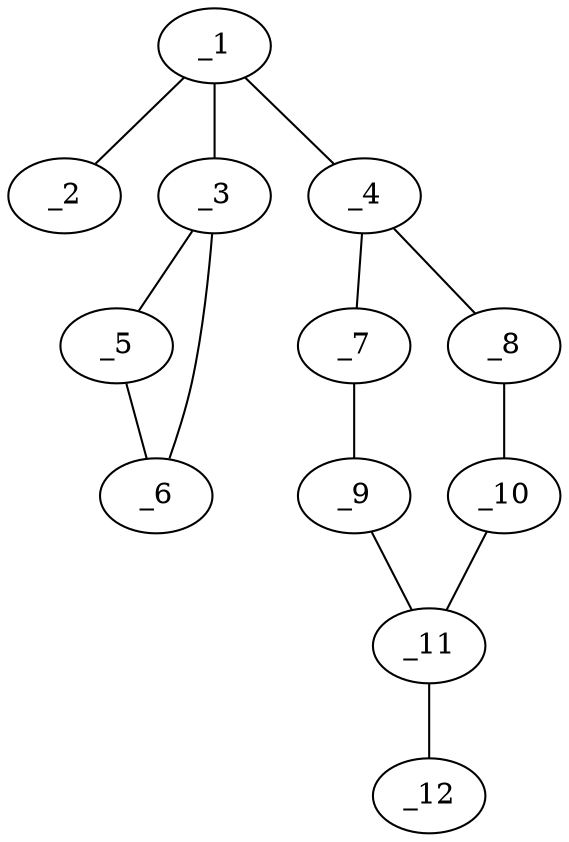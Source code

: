 graph molid56497 {
	_1	 [charge=0,
		chem=1,
		symbol="C  ",
		x="2.866",
		y="1.317"];
	_2	 [charge=0,
		chem=2,
		symbol="O  ",
		x=2,
		y="1.817"];
	_1 -- _2	 [valence=2];
	_3	 [charge=0,
		chem=4,
		symbol="N  ",
		x="3.7321",
		y="1.817"];
	_1 -- _3	 [valence=1];
	_4	 [charge=0,
		chem=1,
		symbol="C  ",
		x="2.866",
		y="0.317"];
	_1 -- _4	 [valence=1];
	_5	 [charge=0,
		chem=1,
		symbol="C  ",
		x="4.7321",
		y="1.817"];
	_3 -- _5	 [valence=1];
	_6	 [charge=0,
		chem=1,
		symbol="C  ",
		x="4.2321",
		y="2.683"];
	_3 -- _6	 [valence=1];
	_7	 [charge=0,
		chem=1,
		symbol="C  ",
		x=2,
		y="-0.183"];
	_4 -- _7	 [valence=2];
	_8	 [charge=0,
		chem=1,
		symbol="C  ",
		x="3.7321",
		y="-0.183"];
	_4 -- _8	 [valence=1];
	_5 -- _6	 [valence=1];
	_9	 [charge=0,
		chem=1,
		symbol="C  ",
		x=2,
		y="-1.183"];
	_7 -- _9	 [valence=1];
	_10	 [charge=0,
		chem=1,
		symbol="C  ",
		x="3.7321",
		y="-1.183"];
	_8 -- _10	 [valence=2];
	_11	 [charge=0,
		chem=1,
		symbol="C  ",
		x="2.866",
		y="-1.683"];
	_9 -- _11	 [valence=2];
	_10 -- _11	 [valence=1];
	_12	 [charge=0,
		chem=7,
		symbol="Cl ",
		x="2.866",
		y="-2.683"];
	_11 -- _12	 [valence=1];
}
